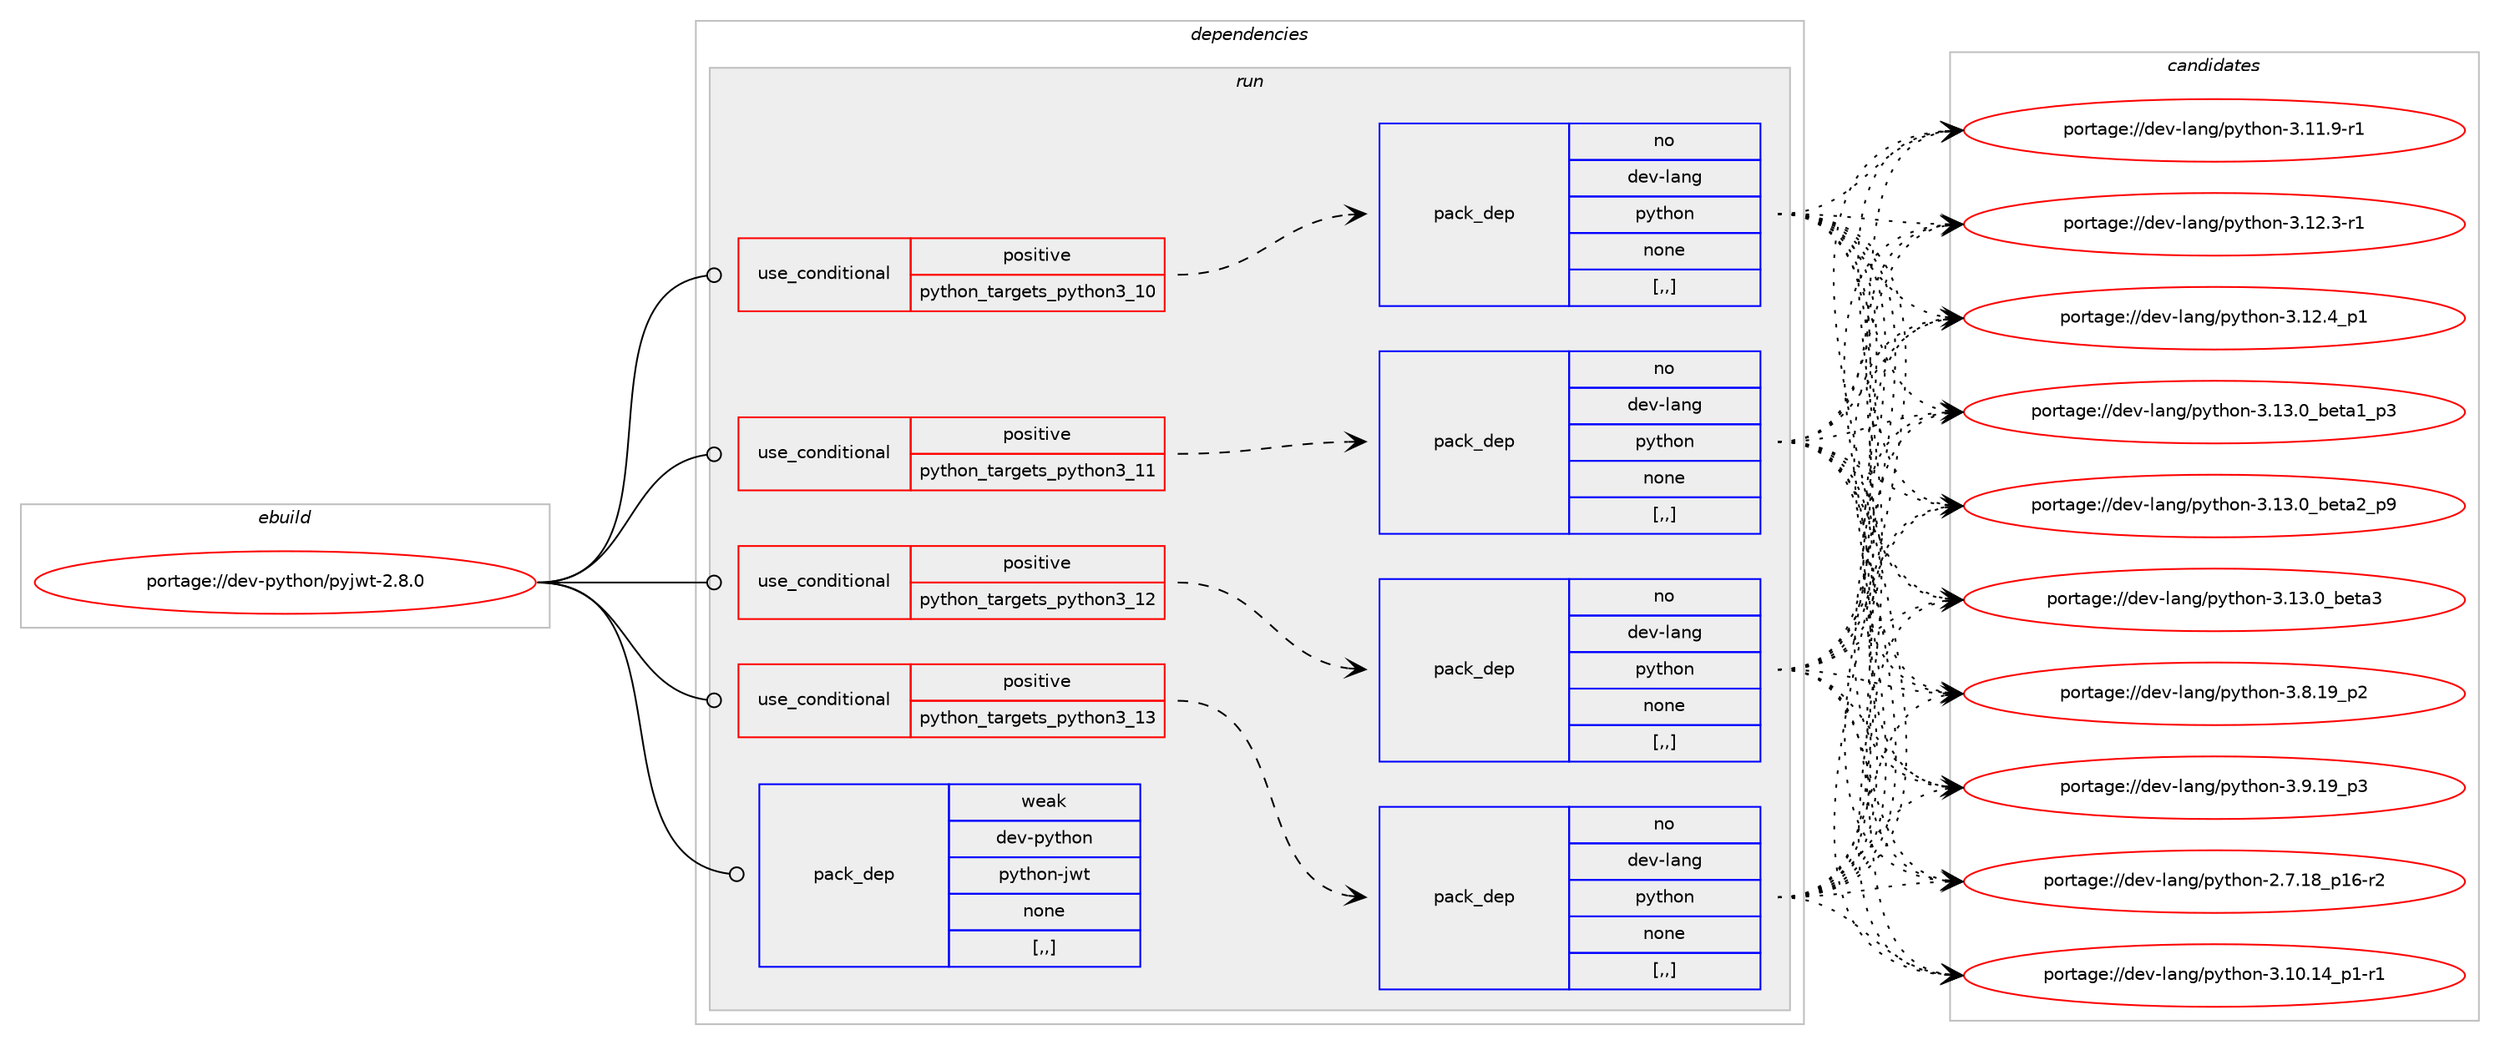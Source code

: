 digraph prolog {

# *************
# Graph options
# *************

newrank=true;
concentrate=true;
compound=true;
graph [rankdir=LR,fontname=Helvetica,fontsize=10,ranksep=1.5];#, ranksep=2.5, nodesep=0.2];
edge  [arrowhead=vee];
node  [fontname=Helvetica,fontsize=10];

# **********
# The ebuild
# **********

subgraph cluster_leftcol {
color=gray;
rank=same;
label=<<i>ebuild</i>>;
id [label="portage://dev-python/pyjwt-2.8.0", color=red, width=4, href="../dev-python/pyjwt-2.8.0.svg"];
}

# ****************
# The dependencies
# ****************

subgraph cluster_midcol {
color=gray;
label=<<i>dependencies</i>>;
subgraph cluster_compile {
fillcolor="#eeeeee";
style=filled;
label=<<i>compile</i>>;
}
subgraph cluster_compileandrun {
fillcolor="#eeeeee";
style=filled;
label=<<i>compile and run</i>>;
}
subgraph cluster_run {
fillcolor="#eeeeee";
style=filled;
label=<<i>run</i>>;
subgraph cond35938 {
dependency153195 [label=<<TABLE BORDER="0" CELLBORDER="1" CELLSPACING="0" CELLPADDING="4"><TR><TD ROWSPAN="3" CELLPADDING="10">use_conditional</TD></TR><TR><TD>positive</TD></TR><TR><TD>python_targets_python3_10</TD></TR></TABLE>>, shape=none, color=red];
subgraph pack116036 {
dependency153196 [label=<<TABLE BORDER="0" CELLBORDER="1" CELLSPACING="0" CELLPADDING="4" WIDTH="220"><TR><TD ROWSPAN="6" CELLPADDING="30">pack_dep</TD></TR><TR><TD WIDTH="110">no</TD></TR><TR><TD>dev-lang</TD></TR><TR><TD>python</TD></TR><TR><TD>none</TD></TR><TR><TD>[,,]</TD></TR></TABLE>>, shape=none, color=blue];
}
dependency153195:e -> dependency153196:w [weight=20,style="dashed",arrowhead="vee"];
}
id:e -> dependency153195:w [weight=20,style="solid",arrowhead="odot"];
subgraph cond35939 {
dependency153197 [label=<<TABLE BORDER="0" CELLBORDER="1" CELLSPACING="0" CELLPADDING="4"><TR><TD ROWSPAN="3" CELLPADDING="10">use_conditional</TD></TR><TR><TD>positive</TD></TR><TR><TD>python_targets_python3_11</TD></TR></TABLE>>, shape=none, color=red];
subgraph pack116037 {
dependency153198 [label=<<TABLE BORDER="0" CELLBORDER="1" CELLSPACING="0" CELLPADDING="4" WIDTH="220"><TR><TD ROWSPAN="6" CELLPADDING="30">pack_dep</TD></TR><TR><TD WIDTH="110">no</TD></TR><TR><TD>dev-lang</TD></TR><TR><TD>python</TD></TR><TR><TD>none</TD></TR><TR><TD>[,,]</TD></TR></TABLE>>, shape=none, color=blue];
}
dependency153197:e -> dependency153198:w [weight=20,style="dashed",arrowhead="vee"];
}
id:e -> dependency153197:w [weight=20,style="solid",arrowhead="odot"];
subgraph cond35940 {
dependency153199 [label=<<TABLE BORDER="0" CELLBORDER="1" CELLSPACING="0" CELLPADDING="4"><TR><TD ROWSPAN="3" CELLPADDING="10">use_conditional</TD></TR><TR><TD>positive</TD></TR><TR><TD>python_targets_python3_12</TD></TR></TABLE>>, shape=none, color=red];
subgraph pack116038 {
dependency153200 [label=<<TABLE BORDER="0" CELLBORDER="1" CELLSPACING="0" CELLPADDING="4" WIDTH="220"><TR><TD ROWSPAN="6" CELLPADDING="30">pack_dep</TD></TR><TR><TD WIDTH="110">no</TD></TR><TR><TD>dev-lang</TD></TR><TR><TD>python</TD></TR><TR><TD>none</TD></TR><TR><TD>[,,]</TD></TR></TABLE>>, shape=none, color=blue];
}
dependency153199:e -> dependency153200:w [weight=20,style="dashed",arrowhead="vee"];
}
id:e -> dependency153199:w [weight=20,style="solid",arrowhead="odot"];
subgraph cond35941 {
dependency153201 [label=<<TABLE BORDER="0" CELLBORDER="1" CELLSPACING="0" CELLPADDING="4"><TR><TD ROWSPAN="3" CELLPADDING="10">use_conditional</TD></TR><TR><TD>positive</TD></TR><TR><TD>python_targets_python3_13</TD></TR></TABLE>>, shape=none, color=red];
subgraph pack116039 {
dependency153202 [label=<<TABLE BORDER="0" CELLBORDER="1" CELLSPACING="0" CELLPADDING="4" WIDTH="220"><TR><TD ROWSPAN="6" CELLPADDING="30">pack_dep</TD></TR><TR><TD WIDTH="110">no</TD></TR><TR><TD>dev-lang</TD></TR><TR><TD>python</TD></TR><TR><TD>none</TD></TR><TR><TD>[,,]</TD></TR></TABLE>>, shape=none, color=blue];
}
dependency153201:e -> dependency153202:w [weight=20,style="dashed",arrowhead="vee"];
}
id:e -> dependency153201:w [weight=20,style="solid",arrowhead="odot"];
subgraph pack116040 {
dependency153203 [label=<<TABLE BORDER="0" CELLBORDER="1" CELLSPACING="0" CELLPADDING="4" WIDTH="220"><TR><TD ROWSPAN="6" CELLPADDING="30">pack_dep</TD></TR><TR><TD WIDTH="110">weak</TD></TR><TR><TD>dev-python</TD></TR><TR><TD>python-jwt</TD></TR><TR><TD>none</TD></TR><TR><TD>[,,]</TD></TR></TABLE>>, shape=none, color=blue];
}
id:e -> dependency153203:w [weight=20,style="solid",arrowhead="odot"];
}
}

# **************
# The candidates
# **************

subgraph cluster_choices {
rank=same;
color=gray;
label=<<i>candidates</i>>;

subgraph choice116036 {
color=black;
nodesep=1;
choice100101118451089711010347112121116104111110455046554649569511249544511450 [label="portage://dev-lang/python-2.7.18_p16-r2", color=red, width=4,href="../dev-lang/python-2.7.18_p16-r2.svg"];
choice100101118451089711010347112121116104111110455146494846495295112494511449 [label="portage://dev-lang/python-3.10.14_p1-r1", color=red, width=4,href="../dev-lang/python-3.10.14_p1-r1.svg"];
choice100101118451089711010347112121116104111110455146494946574511449 [label="portage://dev-lang/python-3.11.9-r1", color=red, width=4,href="../dev-lang/python-3.11.9-r1.svg"];
choice100101118451089711010347112121116104111110455146495046514511449 [label="portage://dev-lang/python-3.12.3-r1", color=red, width=4,href="../dev-lang/python-3.12.3-r1.svg"];
choice100101118451089711010347112121116104111110455146495046529511249 [label="portage://dev-lang/python-3.12.4_p1", color=red, width=4,href="../dev-lang/python-3.12.4_p1.svg"];
choice10010111845108971101034711212111610411111045514649514648959810111697499511251 [label="portage://dev-lang/python-3.13.0_beta1_p3", color=red, width=4,href="../dev-lang/python-3.13.0_beta1_p3.svg"];
choice10010111845108971101034711212111610411111045514649514648959810111697509511257 [label="portage://dev-lang/python-3.13.0_beta2_p9", color=red, width=4,href="../dev-lang/python-3.13.0_beta2_p9.svg"];
choice1001011184510897110103471121211161041111104551464951464895981011169751 [label="portage://dev-lang/python-3.13.0_beta3", color=red, width=4,href="../dev-lang/python-3.13.0_beta3.svg"];
choice100101118451089711010347112121116104111110455146564649579511250 [label="portage://dev-lang/python-3.8.19_p2", color=red, width=4,href="../dev-lang/python-3.8.19_p2.svg"];
choice100101118451089711010347112121116104111110455146574649579511251 [label="portage://dev-lang/python-3.9.19_p3", color=red, width=4,href="../dev-lang/python-3.9.19_p3.svg"];
dependency153196:e -> choice100101118451089711010347112121116104111110455046554649569511249544511450:w [style=dotted,weight="100"];
dependency153196:e -> choice100101118451089711010347112121116104111110455146494846495295112494511449:w [style=dotted,weight="100"];
dependency153196:e -> choice100101118451089711010347112121116104111110455146494946574511449:w [style=dotted,weight="100"];
dependency153196:e -> choice100101118451089711010347112121116104111110455146495046514511449:w [style=dotted,weight="100"];
dependency153196:e -> choice100101118451089711010347112121116104111110455146495046529511249:w [style=dotted,weight="100"];
dependency153196:e -> choice10010111845108971101034711212111610411111045514649514648959810111697499511251:w [style=dotted,weight="100"];
dependency153196:e -> choice10010111845108971101034711212111610411111045514649514648959810111697509511257:w [style=dotted,weight="100"];
dependency153196:e -> choice1001011184510897110103471121211161041111104551464951464895981011169751:w [style=dotted,weight="100"];
dependency153196:e -> choice100101118451089711010347112121116104111110455146564649579511250:w [style=dotted,weight="100"];
dependency153196:e -> choice100101118451089711010347112121116104111110455146574649579511251:w [style=dotted,weight="100"];
}
subgraph choice116037 {
color=black;
nodesep=1;
choice100101118451089711010347112121116104111110455046554649569511249544511450 [label="portage://dev-lang/python-2.7.18_p16-r2", color=red, width=4,href="../dev-lang/python-2.7.18_p16-r2.svg"];
choice100101118451089711010347112121116104111110455146494846495295112494511449 [label="portage://dev-lang/python-3.10.14_p1-r1", color=red, width=4,href="../dev-lang/python-3.10.14_p1-r1.svg"];
choice100101118451089711010347112121116104111110455146494946574511449 [label="portage://dev-lang/python-3.11.9-r1", color=red, width=4,href="../dev-lang/python-3.11.9-r1.svg"];
choice100101118451089711010347112121116104111110455146495046514511449 [label="portage://dev-lang/python-3.12.3-r1", color=red, width=4,href="../dev-lang/python-3.12.3-r1.svg"];
choice100101118451089711010347112121116104111110455146495046529511249 [label="portage://dev-lang/python-3.12.4_p1", color=red, width=4,href="../dev-lang/python-3.12.4_p1.svg"];
choice10010111845108971101034711212111610411111045514649514648959810111697499511251 [label="portage://dev-lang/python-3.13.0_beta1_p3", color=red, width=4,href="../dev-lang/python-3.13.0_beta1_p3.svg"];
choice10010111845108971101034711212111610411111045514649514648959810111697509511257 [label="portage://dev-lang/python-3.13.0_beta2_p9", color=red, width=4,href="../dev-lang/python-3.13.0_beta2_p9.svg"];
choice1001011184510897110103471121211161041111104551464951464895981011169751 [label="portage://dev-lang/python-3.13.0_beta3", color=red, width=4,href="../dev-lang/python-3.13.0_beta3.svg"];
choice100101118451089711010347112121116104111110455146564649579511250 [label="portage://dev-lang/python-3.8.19_p2", color=red, width=4,href="../dev-lang/python-3.8.19_p2.svg"];
choice100101118451089711010347112121116104111110455146574649579511251 [label="portage://dev-lang/python-3.9.19_p3", color=red, width=4,href="../dev-lang/python-3.9.19_p3.svg"];
dependency153198:e -> choice100101118451089711010347112121116104111110455046554649569511249544511450:w [style=dotted,weight="100"];
dependency153198:e -> choice100101118451089711010347112121116104111110455146494846495295112494511449:w [style=dotted,weight="100"];
dependency153198:e -> choice100101118451089711010347112121116104111110455146494946574511449:w [style=dotted,weight="100"];
dependency153198:e -> choice100101118451089711010347112121116104111110455146495046514511449:w [style=dotted,weight="100"];
dependency153198:e -> choice100101118451089711010347112121116104111110455146495046529511249:w [style=dotted,weight="100"];
dependency153198:e -> choice10010111845108971101034711212111610411111045514649514648959810111697499511251:w [style=dotted,weight="100"];
dependency153198:e -> choice10010111845108971101034711212111610411111045514649514648959810111697509511257:w [style=dotted,weight="100"];
dependency153198:e -> choice1001011184510897110103471121211161041111104551464951464895981011169751:w [style=dotted,weight="100"];
dependency153198:e -> choice100101118451089711010347112121116104111110455146564649579511250:w [style=dotted,weight="100"];
dependency153198:e -> choice100101118451089711010347112121116104111110455146574649579511251:w [style=dotted,weight="100"];
}
subgraph choice116038 {
color=black;
nodesep=1;
choice100101118451089711010347112121116104111110455046554649569511249544511450 [label="portage://dev-lang/python-2.7.18_p16-r2", color=red, width=4,href="../dev-lang/python-2.7.18_p16-r2.svg"];
choice100101118451089711010347112121116104111110455146494846495295112494511449 [label="portage://dev-lang/python-3.10.14_p1-r1", color=red, width=4,href="../dev-lang/python-3.10.14_p1-r1.svg"];
choice100101118451089711010347112121116104111110455146494946574511449 [label="portage://dev-lang/python-3.11.9-r1", color=red, width=4,href="../dev-lang/python-3.11.9-r1.svg"];
choice100101118451089711010347112121116104111110455146495046514511449 [label="portage://dev-lang/python-3.12.3-r1", color=red, width=4,href="../dev-lang/python-3.12.3-r1.svg"];
choice100101118451089711010347112121116104111110455146495046529511249 [label="portage://dev-lang/python-3.12.4_p1", color=red, width=4,href="../dev-lang/python-3.12.4_p1.svg"];
choice10010111845108971101034711212111610411111045514649514648959810111697499511251 [label="portage://dev-lang/python-3.13.0_beta1_p3", color=red, width=4,href="../dev-lang/python-3.13.0_beta1_p3.svg"];
choice10010111845108971101034711212111610411111045514649514648959810111697509511257 [label="portage://dev-lang/python-3.13.0_beta2_p9", color=red, width=4,href="../dev-lang/python-3.13.0_beta2_p9.svg"];
choice1001011184510897110103471121211161041111104551464951464895981011169751 [label="portage://dev-lang/python-3.13.0_beta3", color=red, width=4,href="../dev-lang/python-3.13.0_beta3.svg"];
choice100101118451089711010347112121116104111110455146564649579511250 [label="portage://dev-lang/python-3.8.19_p2", color=red, width=4,href="../dev-lang/python-3.8.19_p2.svg"];
choice100101118451089711010347112121116104111110455146574649579511251 [label="portage://dev-lang/python-3.9.19_p3", color=red, width=4,href="../dev-lang/python-3.9.19_p3.svg"];
dependency153200:e -> choice100101118451089711010347112121116104111110455046554649569511249544511450:w [style=dotted,weight="100"];
dependency153200:e -> choice100101118451089711010347112121116104111110455146494846495295112494511449:w [style=dotted,weight="100"];
dependency153200:e -> choice100101118451089711010347112121116104111110455146494946574511449:w [style=dotted,weight="100"];
dependency153200:e -> choice100101118451089711010347112121116104111110455146495046514511449:w [style=dotted,weight="100"];
dependency153200:e -> choice100101118451089711010347112121116104111110455146495046529511249:w [style=dotted,weight="100"];
dependency153200:e -> choice10010111845108971101034711212111610411111045514649514648959810111697499511251:w [style=dotted,weight="100"];
dependency153200:e -> choice10010111845108971101034711212111610411111045514649514648959810111697509511257:w [style=dotted,weight="100"];
dependency153200:e -> choice1001011184510897110103471121211161041111104551464951464895981011169751:w [style=dotted,weight="100"];
dependency153200:e -> choice100101118451089711010347112121116104111110455146564649579511250:w [style=dotted,weight="100"];
dependency153200:e -> choice100101118451089711010347112121116104111110455146574649579511251:w [style=dotted,weight="100"];
}
subgraph choice116039 {
color=black;
nodesep=1;
choice100101118451089711010347112121116104111110455046554649569511249544511450 [label="portage://dev-lang/python-2.7.18_p16-r2", color=red, width=4,href="../dev-lang/python-2.7.18_p16-r2.svg"];
choice100101118451089711010347112121116104111110455146494846495295112494511449 [label="portage://dev-lang/python-3.10.14_p1-r1", color=red, width=4,href="../dev-lang/python-3.10.14_p1-r1.svg"];
choice100101118451089711010347112121116104111110455146494946574511449 [label="portage://dev-lang/python-3.11.9-r1", color=red, width=4,href="../dev-lang/python-3.11.9-r1.svg"];
choice100101118451089711010347112121116104111110455146495046514511449 [label="portage://dev-lang/python-3.12.3-r1", color=red, width=4,href="../dev-lang/python-3.12.3-r1.svg"];
choice100101118451089711010347112121116104111110455146495046529511249 [label="portage://dev-lang/python-3.12.4_p1", color=red, width=4,href="../dev-lang/python-3.12.4_p1.svg"];
choice10010111845108971101034711212111610411111045514649514648959810111697499511251 [label="portage://dev-lang/python-3.13.0_beta1_p3", color=red, width=4,href="../dev-lang/python-3.13.0_beta1_p3.svg"];
choice10010111845108971101034711212111610411111045514649514648959810111697509511257 [label="portage://dev-lang/python-3.13.0_beta2_p9", color=red, width=4,href="../dev-lang/python-3.13.0_beta2_p9.svg"];
choice1001011184510897110103471121211161041111104551464951464895981011169751 [label="portage://dev-lang/python-3.13.0_beta3", color=red, width=4,href="../dev-lang/python-3.13.0_beta3.svg"];
choice100101118451089711010347112121116104111110455146564649579511250 [label="portage://dev-lang/python-3.8.19_p2", color=red, width=4,href="../dev-lang/python-3.8.19_p2.svg"];
choice100101118451089711010347112121116104111110455146574649579511251 [label="portage://dev-lang/python-3.9.19_p3", color=red, width=4,href="../dev-lang/python-3.9.19_p3.svg"];
dependency153202:e -> choice100101118451089711010347112121116104111110455046554649569511249544511450:w [style=dotted,weight="100"];
dependency153202:e -> choice100101118451089711010347112121116104111110455146494846495295112494511449:w [style=dotted,weight="100"];
dependency153202:e -> choice100101118451089711010347112121116104111110455146494946574511449:w [style=dotted,weight="100"];
dependency153202:e -> choice100101118451089711010347112121116104111110455146495046514511449:w [style=dotted,weight="100"];
dependency153202:e -> choice100101118451089711010347112121116104111110455146495046529511249:w [style=dotted,weight="100"];
dependency153202:e -> choice10010111845108971101034711212111610411111045514649514648959810111697499511251:w [style=dotted,weight="100"];
dependency153202:e -> choice10010111845108971101034711212111610411111045514649514648959810111697509511257:w [style=dotted,weight="100"];
dependency153202:e -> choice1001011184510897110103471121211161041111104551464951464895981011169751:w [style=dotted,weight="100"];
dependency153202:e -> choice100101118451089711010347112121116104111110455146564649579511250:w [style=dotted,weight="100"];
dependency153202:e -> choice100101118451089711010347112121116104111110455146574649579511251:w [style=dotted,weight="100"];
}
subgraph choice116040 {
color=black;
nodesep=1;
}
}

}
